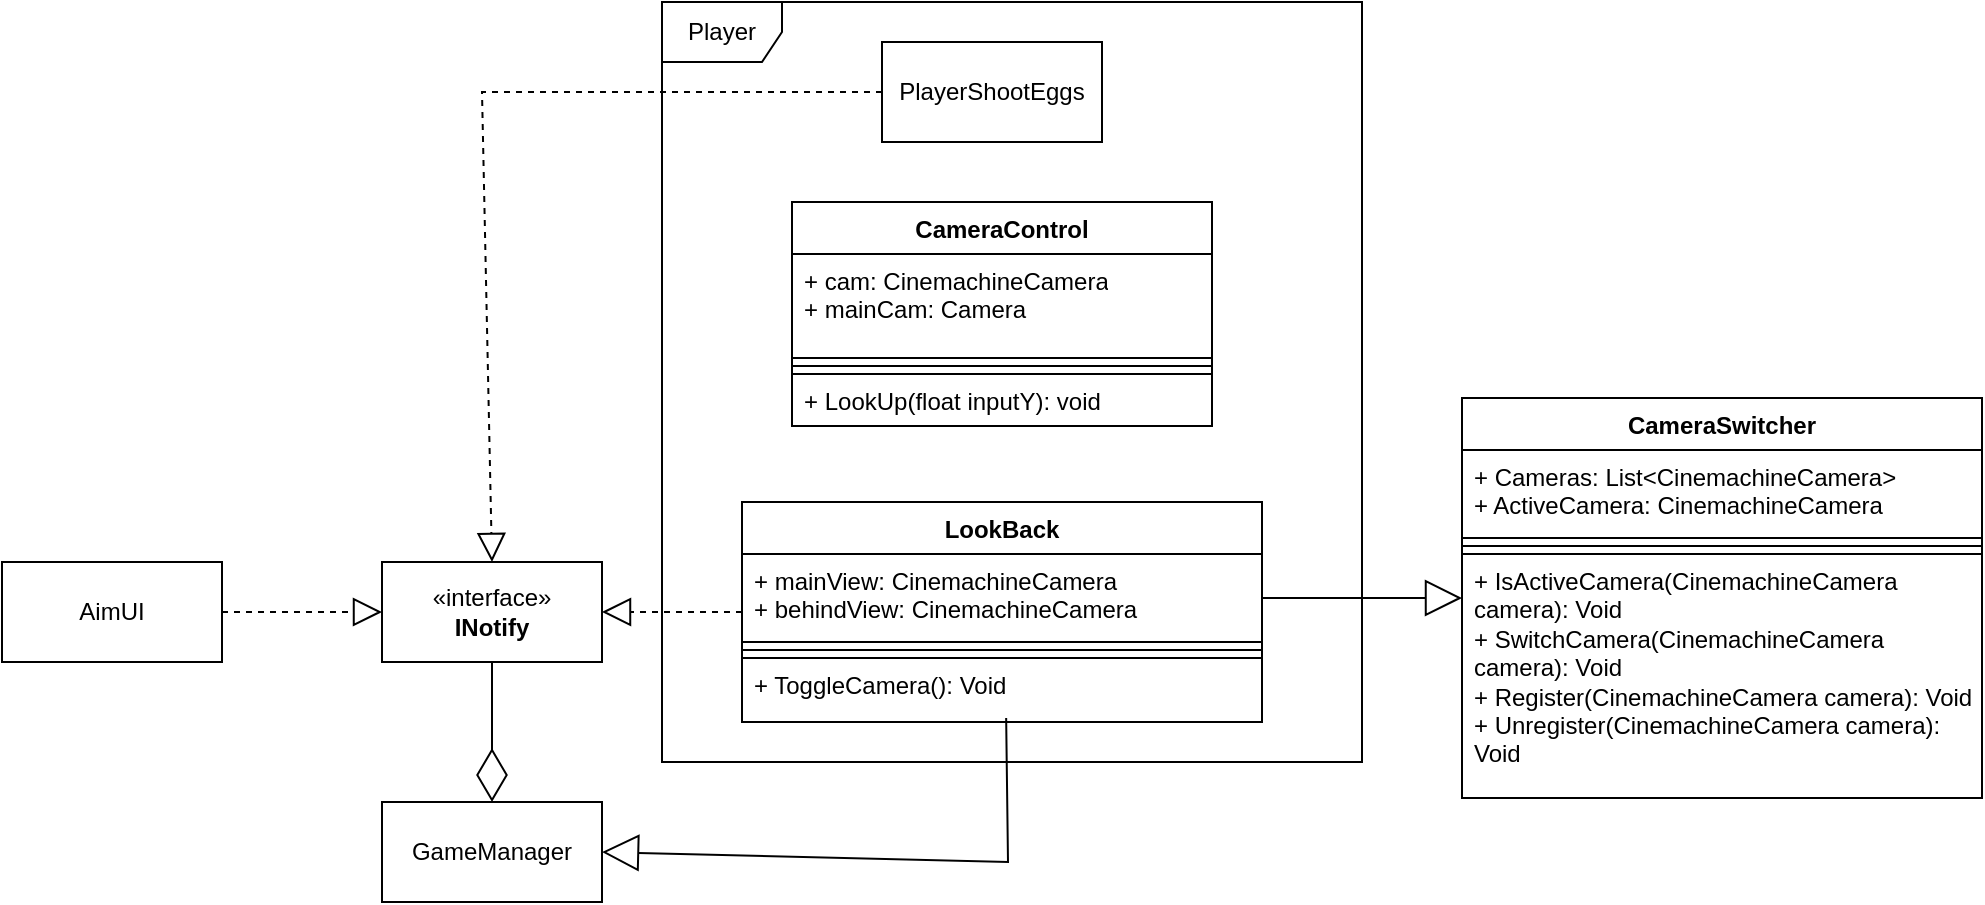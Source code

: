 <mxfile version="26.2.14">
  <diagram name="Page-1" id="G3TQJdzssBhrMOMQTJJa">
    <mxGraphModel dx="1793" dy="653" grid="1" gridSize="10" guides="1" tooltips="1" connect="1" arrows="1" fold="1" page="1" pageScale="1" pageWidth="827" pageHeight="1169" math="0" shadow="0">
      <root>
        <mxCell id="0" />
        <mxCell id="1" parent="0" />
        <mxCell id="sIxSZfxyBq3iaSiySbC2-1" value="CameraSwitcher" style="swimlane;fontStyle=1;align=center;verticalAlign=top;childLayout=stackLayout;horizontal=1;startSize=26;horizontalStack=0;resizeParent=1;resizeParentMax=0;resizeLast=0;collapsible=1;marginBottom=0;whiteSpace=wrap;html=1;" vertex="1" parent="1">
          <mxGeometry x="380" y="198" width="260" height="200" as="geometry" />
        </mxCell>
        <mxCell id="sIxSZfxyBq3iaSiySbC2-2" value="+ Cameras: List&amp;lt;CinemachineCamera&amp;gt;&lt;div&gt;+ ActiveCamera: CinemachineCamera&lt;/div&gt;" style="text;strokeColor=default;fillColor=default;align=left;verticalAlign=top;spacingLeft=4;spacingRight=4;overflow=hidden;rotatable=0;points=[[0,0.5],[1,0.5]];portConstraint=eastwest;whiteSpace=wrap;html=1;" vertex="1" parent="sIxSZfxyBq3iaSiySbC2-1">
          <mxGeometry y="26" width="260" height="44" as="geometry" />
        </mxCell>
        <mxCell id="sIxSZfxyBq3iaSiySbC2-3" value="" style="line;strokeWidth=1;fillColor=none;align=left;verticalAlign=middle;spacingTop=-1;spacingLeft=3;spacingRight=3;rotatable=0;labelPosition=right;points=[];portConstraint=eastwest;strokeColor=inherit;" vertex="1" parent="sIxSZfxyBq3iaSiySbC2-1">
          <mxGeometry y="70" width="260" height="8" as="geometry" />
        </mxCell>
        <mxCell id="sIxSZfxyBq3iaSiySbC2-4" value="+ IsActiveCamera(CinemachineCamera camera): Void&lt;div&gt;+ SwitchCamera(CinemachineCamera camera): Void&lt;/div&gt;&lt;div&gt;+ Register(CinemachineCamera camera): Void&lt;/div&gt;&lt;div&gt;+ Unregister(CinemachineCamera camera): Void&lt;/div&gt;" style="text;strokeColor=default;fillColor=default;align=left;verticalAlign=top;spacingLeft=4;spacingRight=4;overflow=hidden;rotatable=0;points=[[0,0.5],[1,0.5]];portConstraint=eastwest;whiteSpace=wrap;html=1;" vertex="1" parent="sIxSZfxyBq3iaSiySbC2-1">
          <mxGeometry y="78" width="260" height="122" as="geometry" />
        </mxCell>
        <mxCell id="sIxSZfxyBq3iaSiySbC2-5" value="CameraControl" style="swimlane;fontStyle=1;align=center;verticalAlign=top;childLayout=stackLayout;horizontal=1;startSize=26;horizontalStack=0;resizeParent=1;resizeParentMax=0;resizeLast=0;collapsible=1;marginBottom=0;whiteSpace=wrap;html=1;" vertex="1" parent="1">
          <mxGeometry x="45" y="100" width="210" height="112" as="geometry" />
        </mxCell>
        <mxCell id="sIxSZfxyBq3iaSiySbC2-6" value="+ cam: CinemachineCamera&lt;div&gt;+ mainCam: Camera&lt;/div&gt;" style="text;strokeColor=default;fillColor=default;align=left;verticalAlign=top;spacingLeft=4;spacingRight=4;overflow=hidden;rotatable=0;points=[[0,0.5],[1,0.5]];portConstraint=eastwest;whiteSpace=wrap;html=1;" vertex="1" parent="sIxSZfxyBq3iaSiySbC2-5">
          <mxGeometry y="26" width="210" height="52" as="geometry" />
        </mxCell>
        <mxCell id="sIxSZfxyBq3iaSiySbC2-7" value="" style="line;strokeWidth=1;fillColor=none;align=left;verticalAlign=middle;spacingTop=-1;spacingLeft=3;spacingRight=3;rotatable=0;labelPosition=right;points=[];portConstraint=eastwest;strokeColor=inherit;" vertex="1" parent="sIxSZfxyBq3iaSiySbC2-5">
          <mxGeometry y="78" width="210" height="8" as="geometry" />
        </mxCell>
        <mxCell id="sIxSZfxyBq3iaSiySbC2-8" value="+ LookUp(float inputY): void" style="text;strokeColor=default;fillColor=default;align=left;verticalAlign=top;spacingLeft=4;spacingRight=4;overflow=hidden;rotatable=0;points=[[0,0.5],[1,0.5]];portConstraint=eastwest;whiteSpace=wrap;html=1;gradientColor=none;" vertex="1" parent="sIxSZfxyBq3iaSiySbC2-5">
          <mxGeometry y="86" width="210" height="26" as="geometry" />
        </mxCell>
        <mxCell id="sIxSZfxyBq3iaSiySbC2-9" value="LookBack" style="swimlane;fontStyle=1;align=center;verticalAlign=top;childLayout=stackLayout;horizontal=1;startSize=26;horizontalStack=0;resizeParent=1;resizeParentMax=0;resizeLast=0;collapsible=1;marginBottom=0;whiteSpace=wrap;html=1;" vertex="1" parent="1">
          <mxGeometry x="20" y="250" width="260" height="110" as="geometry" />
        </mxCell>
        <mxCell id="sIxSZfxyBq3iaSiySbC2-10" value="+ mainView: CinemachineCamera&lt;div&gt;+ behindView: CinemachineCamera&lt;/div&gt;" style="text;strokeColor=default;fillColor=default;align=left;verticalAlign=top;spacingLeft=4;spacingRight=4;overflow=hidden;rotatable=0;points=[[0,0.5],[1,0.5]];portConstraint=eastwest;whiteSpace=wrap;html=1;" vertex="1" parent="sIxSZfxyBq3iaSiySbC2-9">
          <mxGeometry y="26" width="260" height="44" as="geometry" />
        </mxCell>
        <mxCell id="sIxSZfxyBq3iaSiySbC2-11" value="" style="line;strokeWidth=1;fillColor=none;align=left;verticalAlign=middle;spacingTop=-1;spacingLeft=3;spacingRight=3;rotatable=0;labelPosition=right;points=[];portConstraint=eastwest;strokeColor=inherit;" vertex="1" parent="sIxSZfxyBq3iaSiySbC2-9">
          <mxGeometry y="70" width="260" height="8" as="geometry" />
        </mxCell>
        <mxCell id="sIxSZfxyBq3iaSiySbC2-12" value="+ ToggleCamera(): Void" style="text;strokeColor=default;fillColor=default;align=left;verticalAlign=top;spacingLeft=4;spacingRight=4;overflow=hidden;rotatable=0;points=[[0,0.5],[1,0.5]];portConstraint=eastwest;whiteSpace=wrap;html=1;" vertex="1" parent="sIxSZfxyBq3iaSiySbC2-9">
          <mxGeometry y="78" width="260" height="32" as="geometry" />
        </mxCell>
        <mxCell id="sIxSZfxyBq3iaSiySbC2-13" value="«interface»&lt;br&gt;&lt;b&gt;INotify&lt;/b&gt;" style="html=1;whiteSpace=wrap;" vertex="1" parent="1">
          <mxGeometry x="-160" y="280" width="110" height="50" as="geometry" />
        </mxCell>
        <mxCell id="sIxSZfxyBq3iaSiySbC2-14" value="GameManager" style="html=1;whiteSpace=wrap;" vertex="1" parent="1">
          <mxGeometry x="-160" y="400" width="110" height="50" as="geometry" />
        </mxCell>
        <mxCell id="sIxSZfxyBq3iaSiySbC2-15" value="" style="endArrow=block;dashed=1;endFill=0;endSize=12;html=1;rounded=0;exitX=0;exitY=0.5;exitDx=0;exitDy=0;entryX=1;entryY=0.5;entryDx=0;entryDy=0;" edge="1" parent="1" source="sIxSZfxyBq3iaSiySbC2-9" target="sIxSZfxyBq3iaSiySbC2-13">
          <mxGeometry width="160" relative="1" as="geometry">
            <mxPoint x="20" y="340" as="sourcePoint" />
            <mxPoint x="180" y="340" as="targetPoint" />
          </mxGeometry>
        </mxCell>
        <mxCell id="sIxSZfxyBq3iaSiySbC2-16" value="" style="endArrow=diamondThin;endFill=0;endSize=24;html=1;rounded=0;exitX=0.5;exitY=1;exitDx=0;exitDy=0;entryX=0.5;entryY=0;entryDx=0;entryDy=0;" edge="1" parent="1" source="sIxSZfxyBq3iaSiySbC2-13" target="sIxSZfxyBq3iaSiySbC2-14">
          <mxGeometry width="160" relative="1" as="geometry">
            <mxPoint x="20" y="340" as="sourcePoint" />
            <mxPoint x="-180" y="350" as="targetPoint" />
          </mxGeometry>
        </mxCell>
        <mxCell id="sIxSZfxyBq3iaSiySbC2-17" value="" style="endArrow=block;endSize=16;endFill=0;html=1;rounded=0;exitX=0.508;exitY=0.938;exitDx=0;exitDy=0;exitPerimeter=0;entryX=1;entryY=0.5;entryDx=0;entryDy=0;" edge="1" parent="1" source="sIxSZfxyBq3iaSiySbC2-12" target="sIxSZfxyBq3iaSiySbC2-14">
          <mxGeometry width="160" relative="1" as="geometry">
            <mxPoint x="20" y="340" as="sourcePoint" />
            <mxPoint x="180" y="340" as="targetPoint" />
            <Array as="points">
              <mxPoint x="153" y="430" />
            </Array>
          </mxGeometry>
        </mxCell>
        <mxCell id="sIxSZfxyBq3iaSiySbC2-18" value="" style="endArrow=block;endSize=16;endFill=0;html=1;rounded=0;exitX=1;exitY=0.5;exitDx=0;exitDy=0;entryX=0;entryY=0.5;entryDx=0;entryDy=0;" edge="1" parent="1" source="sIxSZfxyBq3iaSiySbC2-10" target="sIxSZfxyBq3iaSiySbC2-1">
          <mxGeometry width="160" relative="1" as="geometry">
            <mxPoint x="162" y="368" as="sourcePoint" />
            <mxPoint x="-40" y="435" as="targetPoint" />
            <Array as="points">
              <mxPoint x="360" y="298" />
            </Array>
          </mxGeometry>
        </mxCell>
        <mxCell id="sIxSZfxyBq3iaSiySbC2-19" value="PlayerShootEggs" style="html=1;whiteSpace=wrap;" vertex="1" parent="1">
          <mxGeometry x="90" y="20" width="110" height="50" as="geometry" />
        </mxCell>
        <mxCell id="sIxSZfxyBq3iaSiySbC2-20" value="AimUI" style="html=1;whiteSpace=wrap;" vertex="1" parent="1">
          <mxGeometry x="-350" y="280" width="110" height="50" as="geometry" />
        </mxCell>
        <mxCell id="sIxSZfxyBq3iaSiySbC2-21" value="" style="endArrow=block;dashed=1;endFill=0;endSize=12;html=1;rounded=0;exitX=0;exitY=0.5;exitDx=0;exitDy=0;entryX=0.5;entryY=0;entryDx=0;entryDy=0;" edge="1" parent="1" source="sIxSZfxyBq3iaSiySbC2-19" target="sIxSZfxyBq3iaSiySbC2-13">
          <mxGeometry width="160" relative="1" as="geometry">
            <mxPoint x="-70" y="340" as="sourcePoint" />
            <mxPoint x="90" y="340" as="targetPoint" />
            <Array as="points">
              <mxPoint x="-110" y="45" />
            </Array>
          </mxGeometry>
        </mxCell>
        <mxCell id="sIxSZfxyBq3iaSiySbC2-22" value="" style="endArrow=block;dashed=1;endFill=0;endSize=12;html=1;rounded=0;exitX=1;exitY=0.5;exitDx=0;exitDy=0;entryX=0;entryY=0.5;entryDx=0;entryDy=0;" edge="1" parent="1" source="sIxSZfxyBq3iaSiySbC2-20" target="sIxSZfxyBq3iaSiySbC2-13">
          <mxGeometry width="160" relative="1" as="geometry">
            <mxPoint x="-70" y="340" as="sourcePoint" />
            <mxPoint x="90" y="340" as="targetPoint" />
          </mxGeometry>
        </mxCell>
        <mxCell id="sIxSZfxyBq3iaSiySbC2-23" value="Player" style="shape=umlFrame;whiteSpace=wrap;html=1;pointerEvents=0;" vertex="1" parent="1">
          <mxGeometry x="-20" width="350" height="380" as="geometry" />
        </mxCell>
      </root>
    </mxGraphModel>
  </diagram>
</mxfile>
